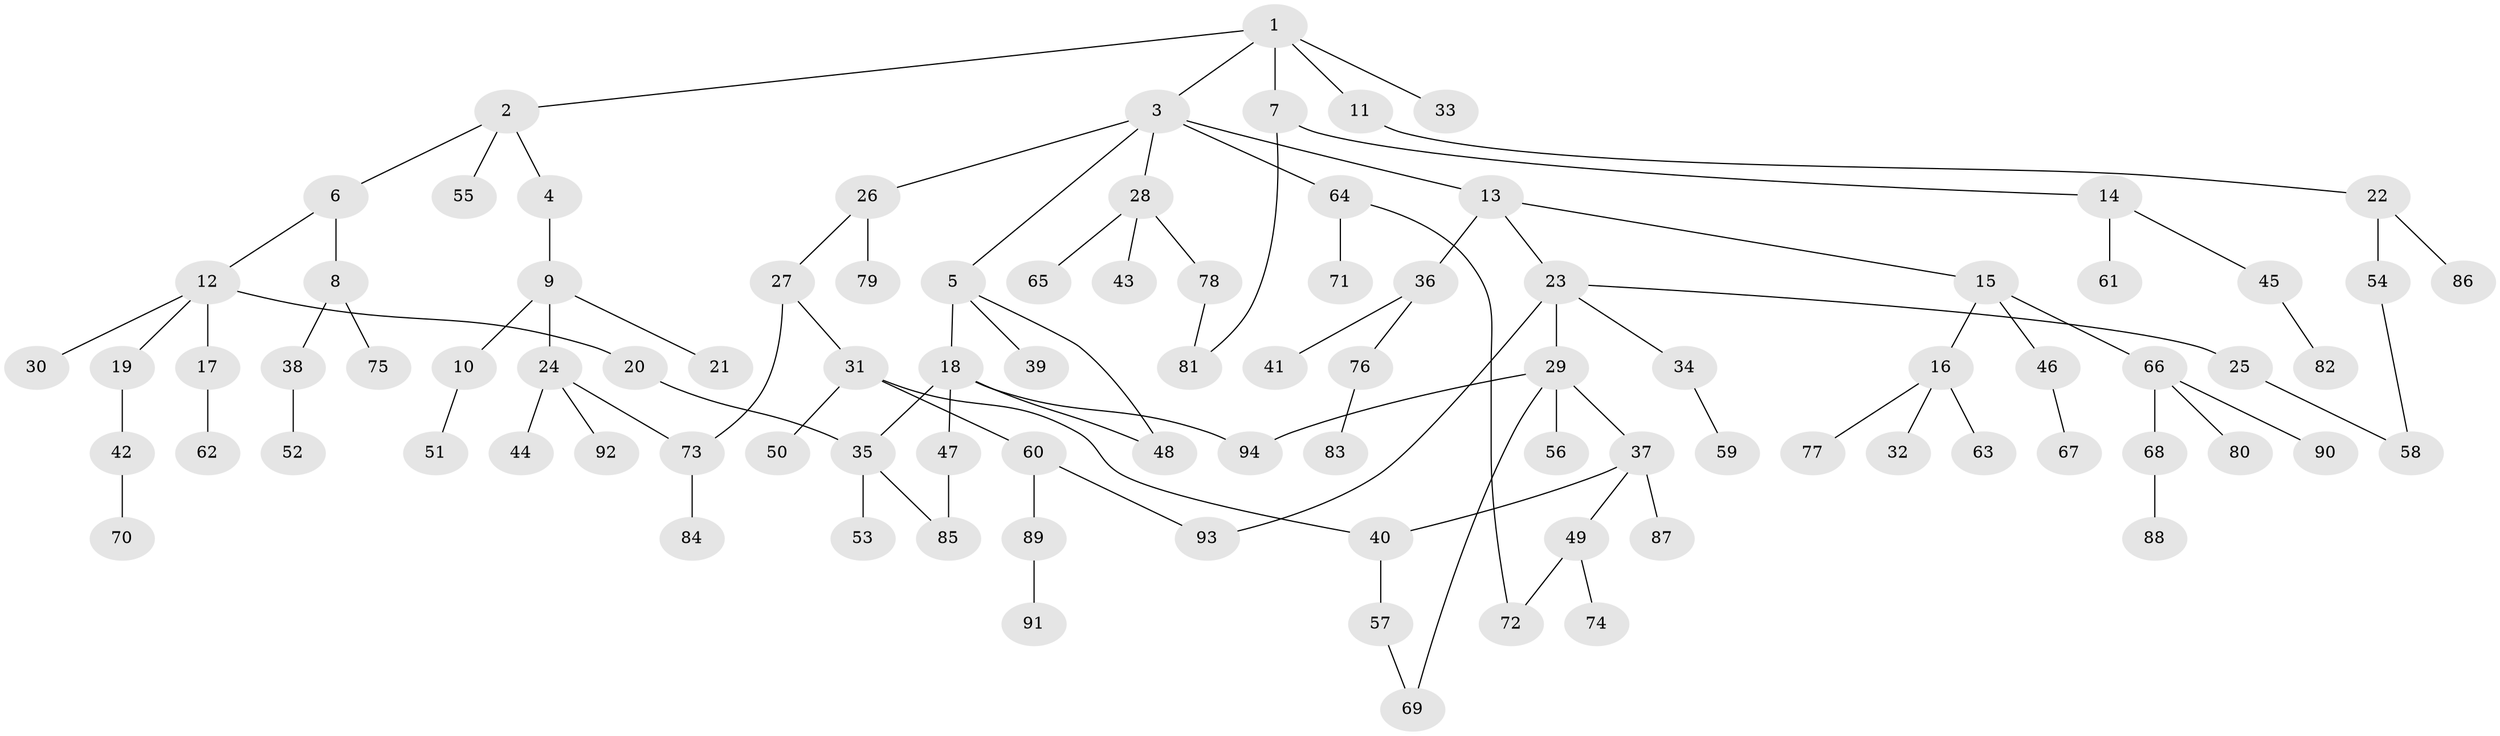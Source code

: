 // coarse degree distribution, {14: 0.017857142857142856, 2: 0.26785714285714285, 3: 0.17857142857142858, 4: 0.03571428571428571, 8: 0.03571428571428571, 1: 0.44642857142857145, 5: 0.017857142857142856}
// Generated by graph-tools (version 1.1) at 2025/16/03/04/25 18:16:49]
// undirected, 94 vertices, 104 edges
graph export_dot {
graph [start="1"]
  node [color=gray90,style=filled];
  1;
  2;
  3;
  4;
  5;
  6;
  7;
  8;
  9;
  10;
  11;
  12;
  13;
  14;
  15;
  16;
  17;
  18;
  19;
  20;
  21;
  22;
  23;
  24;
  25;
  26;
  27;
  28;
  29;
  30;
  31;
  32;
  33;
  34;
  35;
  36;
  37;
  38;
  39;
  40;
  41;
  42;
  43;
  44;
  45;
  46;
  47;
  48;
  49;
  50;
  51;
  52;
  53;
  54;
  55;
  56;
  57;
  58;
  59;
  60;
  61;
  62;
  63;
  64;
  65;
  66;
  67;
  68;
  69;
  70;
  71;
  72;
  73;
  74;
  75;
  76;
  77;
  78;
  79;
  80;
  81;
  82;
  83;
  84;
  85;
  86;
  87;
  88;
  89;
  90;
  91;
  92;
  93;
  94;
  1 -- 2;
  1 -- 3;
  1 -- 7;
  1 -- 11;
  1 -- 33;
  2 -- 4;
  2 -- 6;
  2 -- 55;
  3 -- 5;
  3 -- 13;
  3 -- 26;
  3 -- 28;
  3 -- 64;
  4 -- 9;
  5 -- 18;
  5 -- 39;
  5 -- 48;
  6 -- 8;
  6 -- 12;
  7 -- 14;
  7 -- 81;
  8 -- 38;
  8 -- 75;
  9 -- 10;
  9 -- 21;
  9 -- 24;
  10 -- 51;
  11 -- 22;
  12 -- 17;
  12 -- 19;
  12 -- 20;
  12 -- 30;
  13 -- 15;
  13 -- 23;
  13 -- 36;
  14 -- 45;
  14 -- 61;
  15 -- 16;
  15 -- 46;
  15 -- 66;
  16 -- 32;
  16 -- 63;
  16 -- 77;
  17 -- 62;
  18 -- 35;
  18 -- 47;
  18 -- 94;
  18 -- 48;
  19 -- 42;
  20 -- 35;
  22 -- 54;
  22 -- 86;
  23 -- 25;
  23 -- 29;
  23 -- 34;
  23 -- 93;
  24 -- 44;
  24 -- 92;
  24 -- 73;
  25 -- 58;
  26 -- 27;
  26 -- 79;
  27 -- 31;
  27 -- 73;
  28 -- 43;
  28 -- 65;
  28 -- 78;
  29 -- 37;
  29 -- 56;
  29 -- 69;
  29 -- 94;
  31 -- 50;
  31 -- 60;
  31 -- 40;
  34 -- 59;
  35 -- 53;
  35 -- 85;
  36 -- 41;
  36 -- 76;
  37 -- 40;
  37 -- 49;
  37 -- 87;
  38 -- 52;
  40 -- 57;
  42 -- 70;
  45 -- 82;
  46 -- 67;
  47 -- 85;
  49 -- 72;
  49 -- 74;
  54 -- 58;
  57 -- 69;
  60 -- 89;
  60 -- 93;
  64 -- 71;
  64 -- 72;
  66 -- 68;
  66 -- 80;
  66 -- 90;
  68 -- 88;
  73 -- 84;
  76 -- 83;
  78 -- 81;
  89 -- 91;
}
